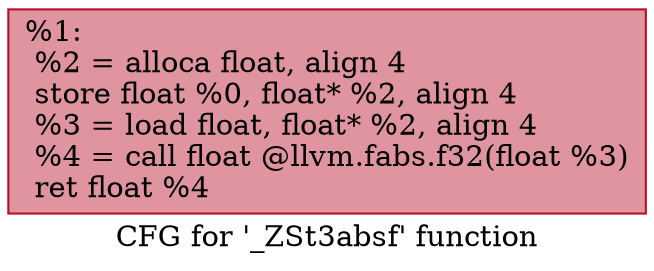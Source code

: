 digraph "CFG for '_ZSt3absf' function" {
	label="CFG for '_ZSt3absf' function";

	Node0x5634e63037a0 [shape=record,color="#b70d28ff", style=filled, fillcolor="#b70d2870",label="{%1:\l  %2 = alloca float, align 4\l  store float %0, float* %2, align 4\l  %3 = load float, float* %2, align 4\l  %4 = call float @llvm.fabs.f32(float %3)\l  ret float %4\l}"];
}
